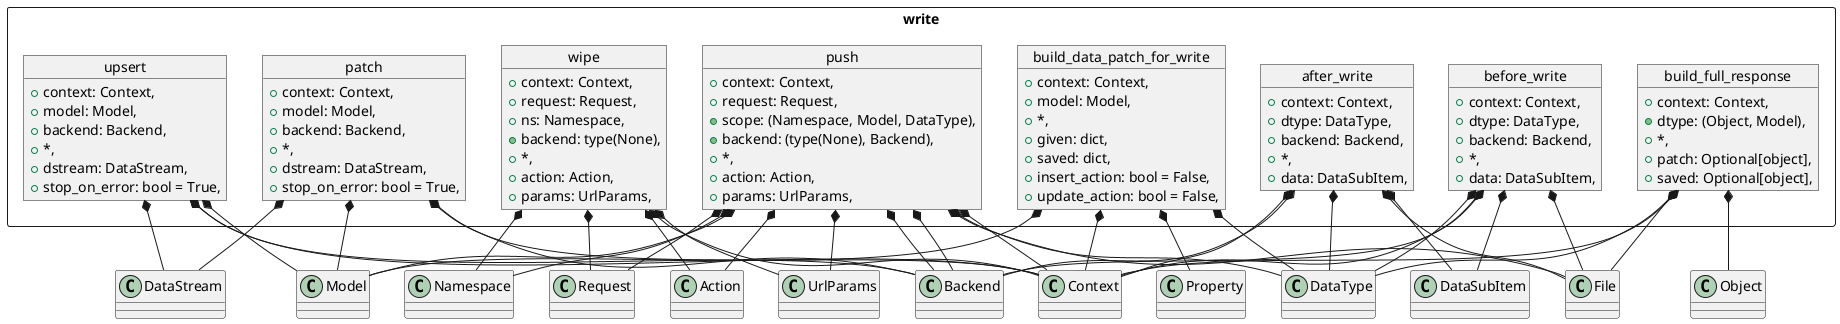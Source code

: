 @startuml
package write <<Rectangle>> {

    object push {
        +context: Context,
        +request: Request,
        +scope: (Namespace, Model, DataType),
        +backend: (type(None), Backend),
        +*,
        +action: Action,
        +params: UrlParams,
    }

    object build_data_patch_for_write {
        +context: Context,
        +model: Model,
        +*,
        +given: dict,
        +saved: dict,
        +insert_action: bool = False,
        +update_action: bool = False,
    }

    object build_full_response {
        +context: Context,
        +dtype: (Object, Model),
        +*,
        +patch: Optional[object],
        +saved: Optional[object],
    }

    object before_write {
        +context: Context,
        +dtype: DataType,
        +backend: Backend,
        +*,
        +data: DataSubItem,
    }

    object after_write {
        +context: Context,
        +dtype: DataType,
        +backend: Backend,
        +*,
        +data: DataSubItem,
    }

    object upsert {
        +context: Context,
        +model: Model,
        +backend: Backend,
        +*,
        +dstream: DataStream,
        +stop_on_error: bool = True,
    }

    object patch {
        +context: Context,
        +model: Model,
        +backend: Backend,
        +*,
        +dstream: DataStream,
        +stop_on_error: bool = True,
    }

    object wipe {
        +context: Context,
        +request: Request,
        +ns: Namespace,
        +backend: type(None),
        +*,
        +action: Action,
        +params: UrlParams,
    }
}

push *-- Context
push *-- Request
push *-- Backend
push *-- Namespace
push *-- Model
push *-- DataType
push *-- Backend
push *-- Action
push *-- UrlParams
push *-- File
build_data_patch_for_write *-- Context
build_data_patch_for_write *-- Model
build_data_patch_for_write *-- Property
build_data_patch_for_write *-- DataType
build_full_response *-- Context
build_full_response *-- Object
build_full_response *-- DataType
build_full_response *-- File
before_write *-- Context
before_write *-- DataType
before_write *-- Backend
before_write *-- DataSubItem
before_write *-- File
after_write *-- Context
after_write *-- DataType
after_write *-- Backend
after_write *-- DataSubItem
after_write *-- File
upsert *-- Context
upsert *-- Model
upsert *-- Backend
upsert *-- DataStream
patch *-- Context
patch *-- Model
patch *-- Backend
patch *-- DataStream
wipe *-- Context
wipe *-- Request
wipe *-- Namespace
wipe *-- Action
wipe *-- UrlParams

@enduml
